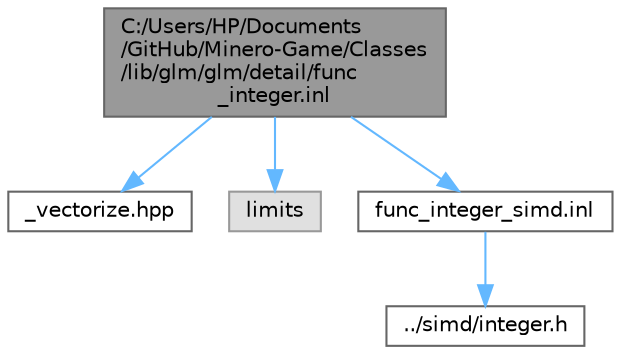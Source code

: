 digraph "C:/Users/HP/Documents/GitHub/Minero-Game/Classes/lib/glm/glm/detail/func_integer.inl"
{
 // LATEX_PDF_SIZE
  bgcolor="transparent";
  edge [fontname=Helvetica,fontsize=10,labelfontname=Helvetica,labelfontsize=10];
  node [fontname=Helvetica,fontsize=10,shape=box,height=0.2,width=0.4];
  Node1 [id="Node000001",label="C:/Users/HP/Documents\l/GitHub/Minero-Game/Classes\l/lib/glm/glm/detail/func\l_integer.inl",height=0.2,width=0.4,color="gray40", fillcolor="grey60", style="filled", fontcolor="black",tooltip=" "];
  Node1 -> Node2 [id="edge9_Node000001_Node000002",color="steelblue1",style="solid",tooltip=" "];
  Node2 [id="Node000002",label="_vectorize.hpp",height=0.2,width=0.4,color="grey40", fillcolor="white", style="filled",URL="$_classes_2lib_2glm_2glm_2detail_2__vectorize_8hpp.html",tooltip=" "];
  Node1 -> Node3 [id="edge10_Node000001_Node000003",color="steelblue1",style="solid",tooltip=" "];
  Node3 [id="Node000003",label="limits",height=0.2,width=0.4,color="grey60", fillcolor="#E0E0E0", style="filled",tooltip=" "];
  Node1 -> Node4 [id="edge11_Node000001_Node000004",color="steelblue1",style="solid",tooltip=" "];
  Node4 [id="Node000004",label="func_integer_simd.inl",height=0.2,width=0.4,color="grey40", fillcolor="white", style="filled",URL="$_classes_2lib_2glm_2glm_2detail_2func__integer__simd_8inl.html",tooltip=" "];
  Node4 -> Node5 [id="edge12_Node000004_Node000005",color="steelblue1",style="solid",tooltip=" "];
  Node5 [id="Node000005",label="../simd/integer.h",height=0.2,width=0.4,color="grey40", fillcolor="white", style="filled",URL="$_classes_2lib_2glm_2glm_2simd_2integer_8h.html",tooltip=" "];
}
